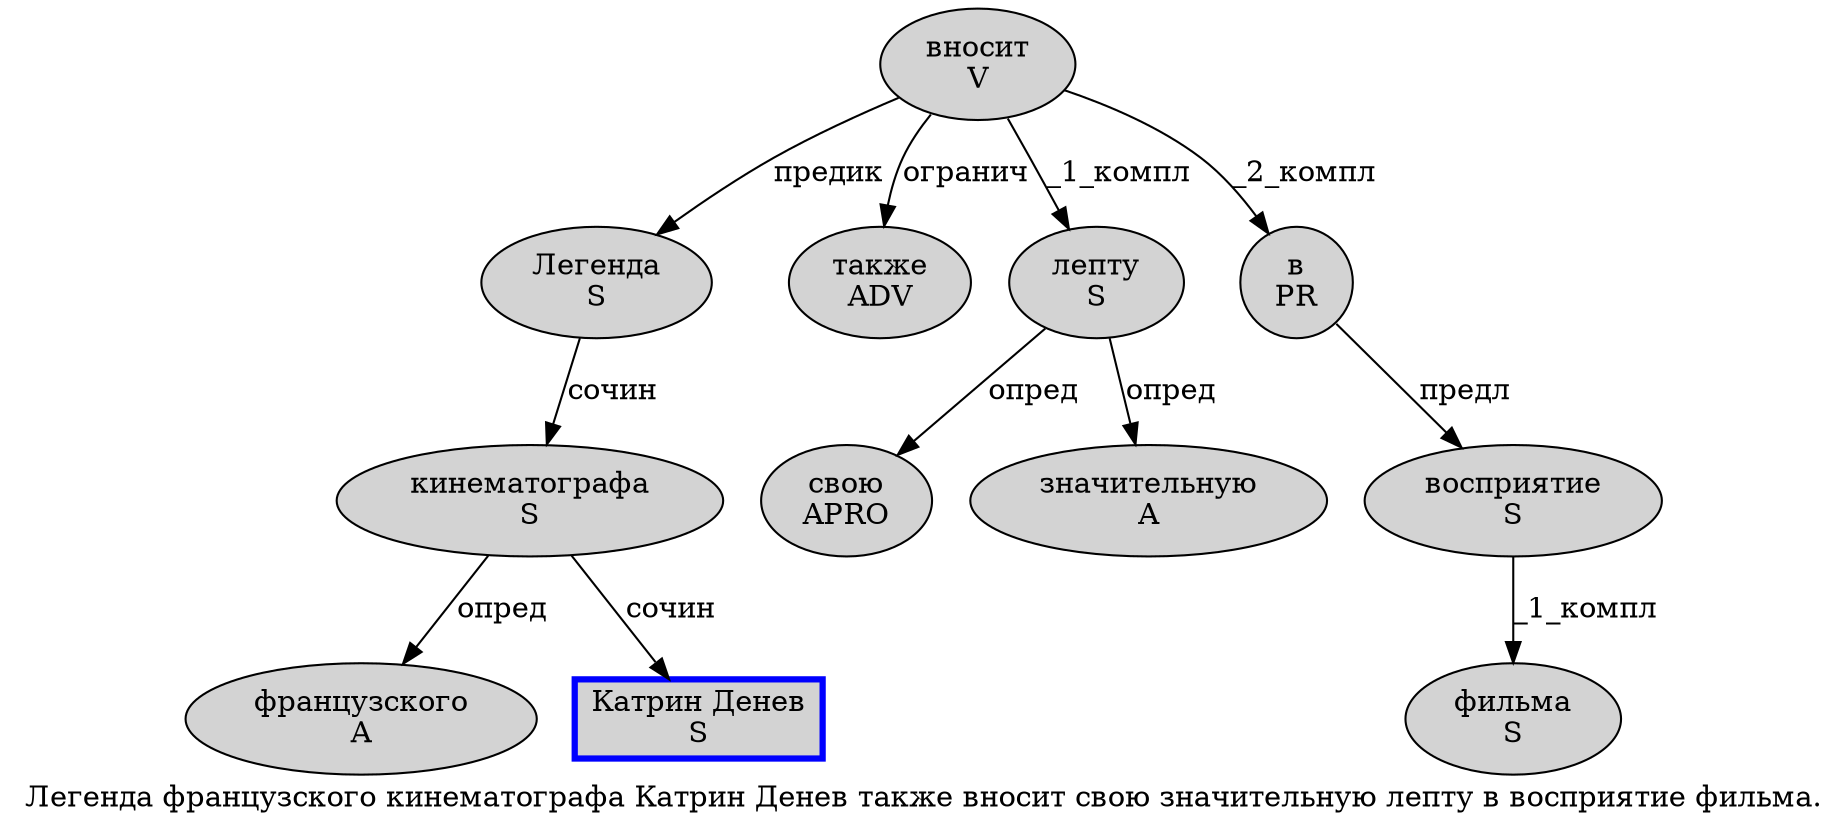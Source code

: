 digraph SENTENCE_850 {
	graph [label="Легенда французского кинематографа Катрин Денев также вносит свою значительную лепту в восприятие фильма."]
	node [style=filled]
		0 [label="Легенда
S" color="" fillcolor=lightgray penwidth=1 shape=ellipse]
		1 [label="французского
A" color="" fillcolor=lightgray penwidth=1 shape=ellipse]
		2 [label="кинематографа
S" color="" fillcolor=lightgray penwidth=1 shape=ellipse]
		3 [label="Катрин Денев
S" color=blue fillcolor=lightgray penwidth=3 shape=box]
		4 [label="также
ADV" color="" fillcolor=lightgray penwidth=1 shape=ellipse]
		5 [label="вносит
V" color="" fillcolor=lightgray penwidth=1 shape=ellipse]
		6 [label="свою
APRO" color="" fillcolor=lightgray penwidth=1 shape=ellipse]
		7 [label="значительную
A" color="" fillcolor=lightgray penwidth=1 shape=ellipse]
		8 [label="лепту
S" color="" fillcolor=lightgray penwidth=1 shape=ellipse]
		9 [label="в
PR" color="" fillcolor=lightgray penwidth=1 shape=ellipse]
		10 [label="восприятие
S" color="" fillcolor=lightgray penwidth=1 shape=ellipse]
		11 [label="фильма
S" color="" fillcolor=lightgray penwidth=1 shape=ellipse]
			5 -> 0 [label="предик"]
			5 -> 4 [label="огранич"]
			5 -> 8 [label="_1_компл"]
			5 -> 9 [label="_2_компл"]
			8 -> 6 [label="опред"]
			8 -> 7 [label="опред"]
			2 -> 1 [label="опред"]
			2 -> 3 [label="сочин"]
			9 -> 10 [label="предл"]
			10 -> 11 [label="_1_компл"]
			0 -> 2 [label="сочин"]
}